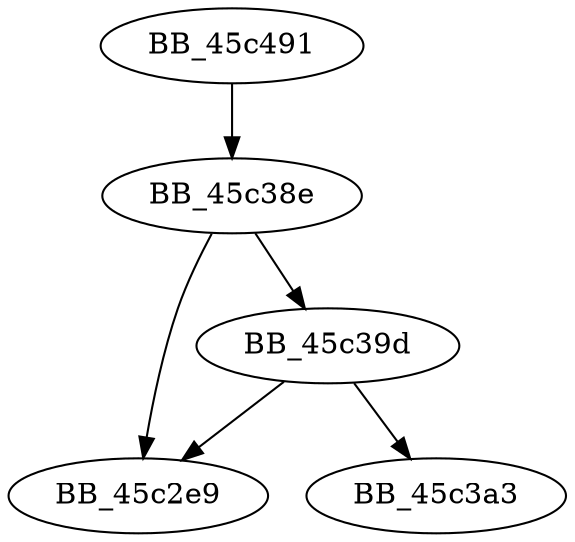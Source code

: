 DiGraph sub_45C491{
BB_45c38e->BB_45c2e9
BB_45c38e->BB_45c39d
BB_45c39d->BB_45c2e9
BB_45c39d->BB_45c3a3
BB_45c491->BB_45c38e
}
